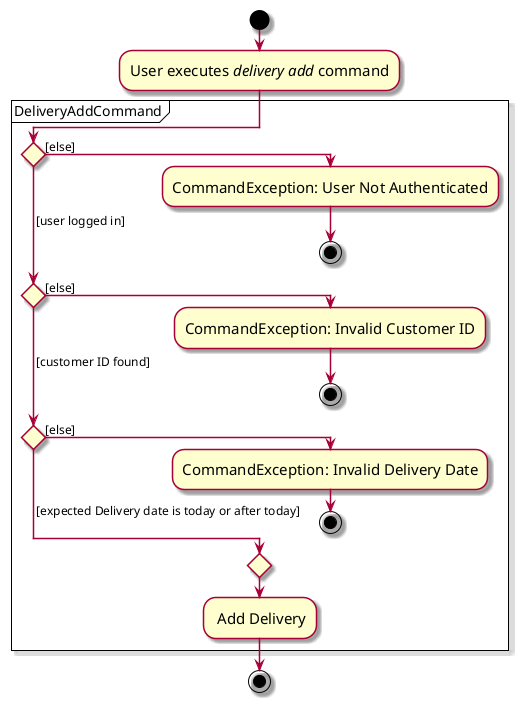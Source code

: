 @startuml
skin rose
skinparam ActivityFontSize 15
skinparam ArrowFontSize 12

!pragma useVerticalIf on
start
:User executes <i>delivery add</i> command;

partition DeliveryAddCommand {
    if () then ([else])
        :CommandException: User Not Authenticated;
        stop
    ( [user logged in]) elseif () then ([else])
        :CommandException: Invalid Customer ID;
        stop
    ( [customer ID found]) elseif () then ([else])
        :CommandException: Invalid Delivery Date;
        stop
    else ( [expected Delivery date is today or after today])
    endif
    : Add Delivery;
}

stop

@enduml
